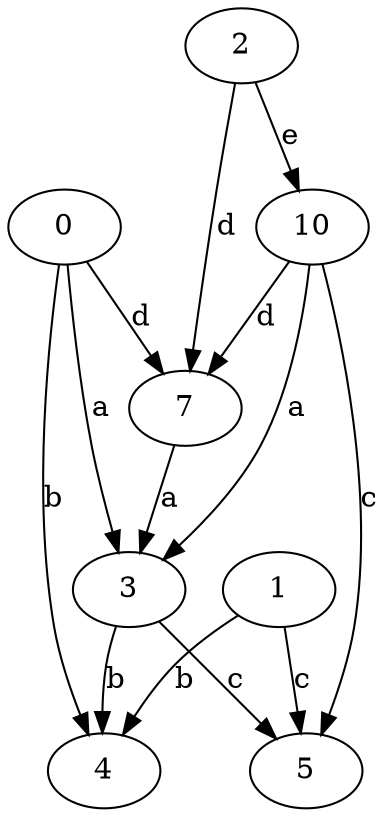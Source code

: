 strict digraph  {
0;
2;
3;
4;
5;
1;
7;
10;
0 -> 3  [label=a];
0 -> 4  [label=b];
0 -> 7  [label=d];
2 -> 7  [label=d];
2 -> 10  [label=e];
3 -> 4  [label=b];
3 -> 5  [label=c];
1 -> 4  [label=b];
1 -> 5  [label=c];
7 -> 3  [label=a];
10 -> 3  [label=a];
10 -> 5  [label=c];
10 -> 7  [label=d];
}

